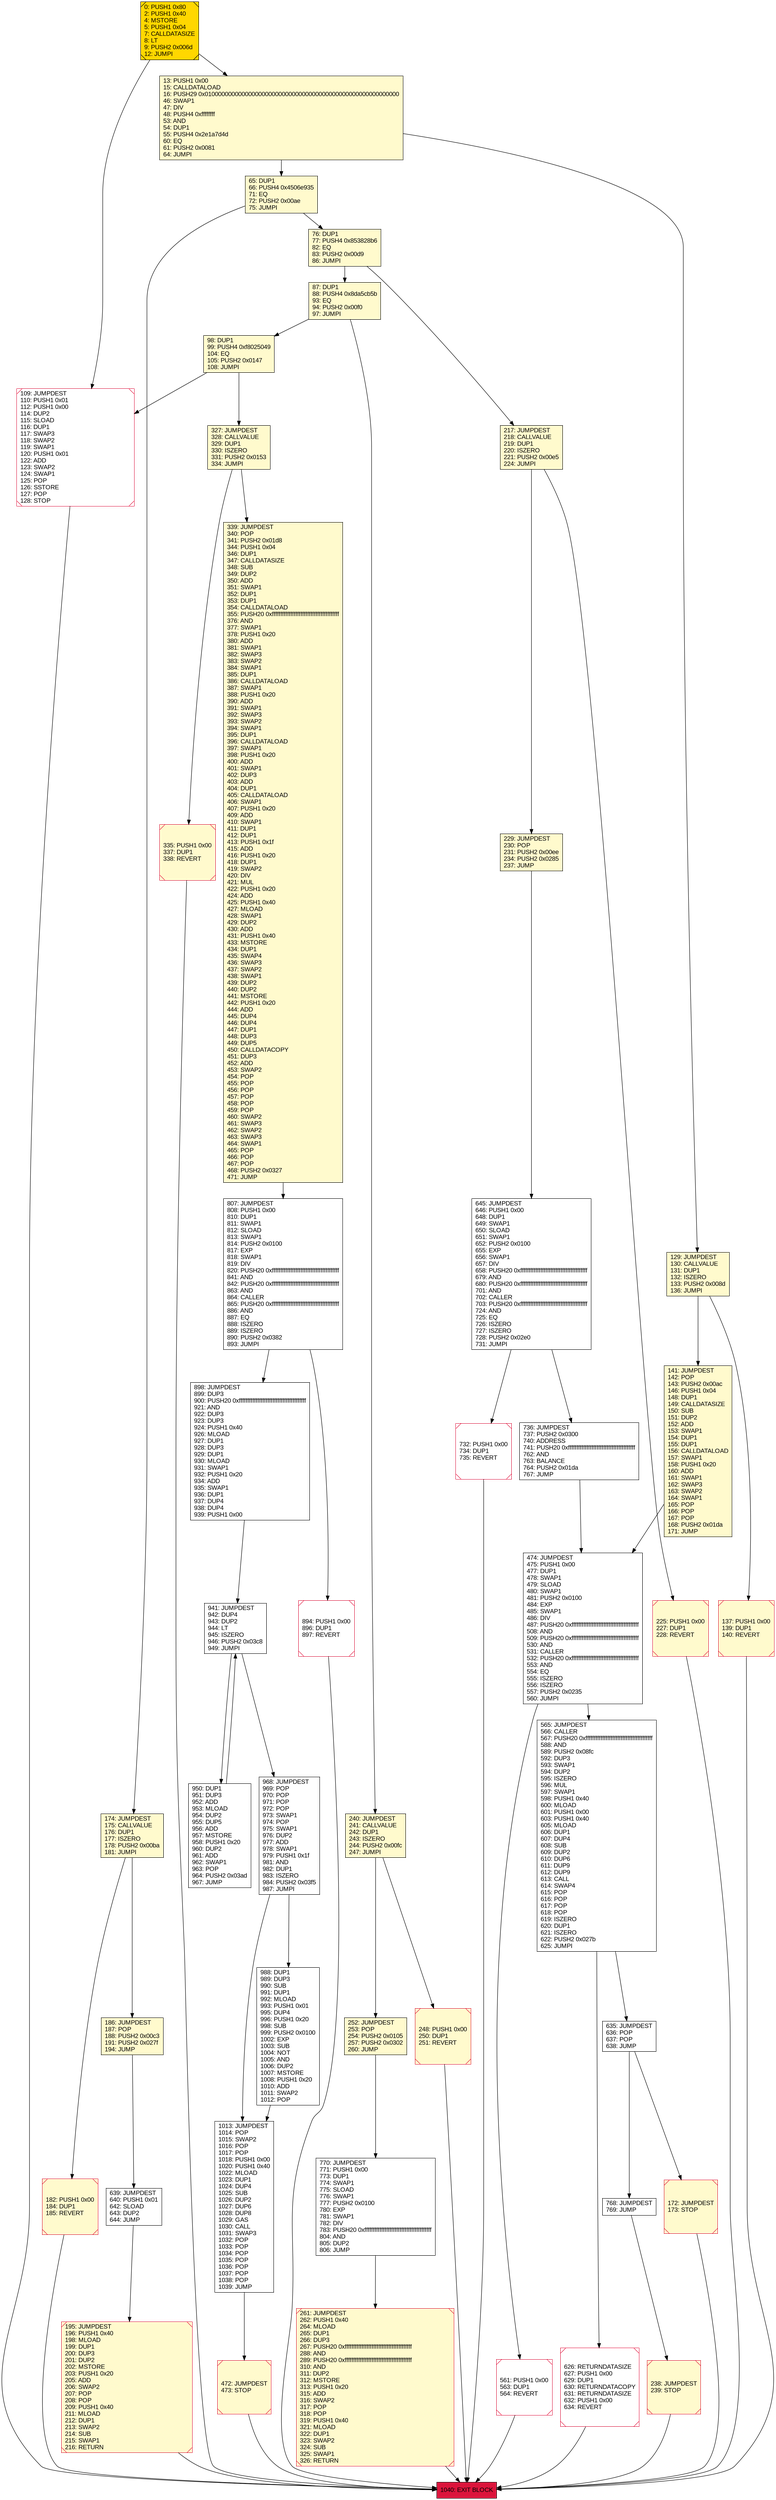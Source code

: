 digraph G {
bgcolor=transparent rankdir=UD;
node [shape=box style=filled color=black fillcolor=white fontname=arial fontcolor=black];
225 [label="225: PUSH1 0x00\l227: DUP1\l228: REVERT\l" fillcolor=lemonchiffon shape=Msquare color=crimson ];
565 [label="565: JUMPDEST\l566: CALLER\l567: PUSH20 0xffffffffffffffffffffffffffffffffffffffff\l588: AND\l589: PUSH2 0x08fc\l592: DUP3\l593: SWAP1\l594: DUP2\l595: ISZERO\l596: MUL\l597: SWAP1\l598: PUSH1 0x40\l600: MLOAD\l601: PUSH1 0x00\l603: PUSH1 0x40\l605: MLOAD\l606: DUP1\l607: DUP4\l608: SUB\l609: DUP2\l610: DUP6\l611: DUP9\l612: DUP9\l613: CALL\l614: SWAP4\l615: POP\l616: POP\l617: POP\l618: POP\l619: ISZERO\l620: DUP1\l621: ISZERO\l622: PUSH2 0x027b\l625: JUMPI\l" ];
736 [label="736: JUMPDEST\l737: PUSH2 0x0300\l740: ADDRESS\l741: PUSH20 0xffffffffffffffffffffffffffffffffffffffff\l762: AND\l763: BALANCE\l764: PUSH2 0x01da\l767: JUMP\l" ];
186 [label="186: JUMPDEST\l187: POP\l188: PUSH2 0x00c3\l191: PUSH2 0x027f\l194: JUMP\l" fillcolor=lemonchiffon ];
174 [label="174: JUMPDEST\l175: CALLVALUE\l176: DUP1\l177: ISZERO\l178: PUSH2 0x00ba\l181: JUMPI\l" fillcolor=lemonchiffon ];
472 [label="472: JUMPDEST\l473: STOP\l" fillcolor=lemonchiffon shape=Msquare color=crimson ];
217 [label="217: JUMPDEST\l218: CALLVALUE\l219: DUP1\l220: ISZERO\l221: PUSH2 0x00e5\l224: JUMPI\l" fillcolor=lemonchiffon ];
1040 [label="1040: EXIT BLOCK\l" fillcolor=crimson ];
561 [label="561: PUSH1 0x00\l563: DUP1\l564: REVERT\l" shape=Msquare color=crimson ];
474 [label="474: JUMPDEST\l475: PUSH1 0x00\l477: DUP1\l478: SWAP1\l479: SLOAD\l480: SWAP1\l481: PUSH2 0x0100\l484: EXP\l485: SWAP1\l486: DIV\l487: PUSH20 0xffffffffffffffffffffffffffffffffffffffff\l508: AND\l509: PUSH20 0xffffffffffffffffffffffffffffffffffffffff\l530: AND\l531: CALLER\l532: PUSH20 0xffffffffffffffffffffffffffffffffffffffff\l553: AND\l554: EQ\l555: ISZERO\l556: ISZERO\l557: PUSH2 0x0235\l560: JUMPI\l" ];
261 [label="261: JUMPDEST\l262: PUSH1 0x40\l264: MLOAD\l265: DUP1\l266: DUP3\l267: PUSH20 0xffffffffffffffffffffffffffffffffffffffff\l288: AND\l289: PUSH20 0xffffffffffffffffffffffffffffffffffffffff\l310: AND\l311: DUP2\l312: MSTORE\l313: PUSH1 0x20\l315: ADD\l316: SWAP2\l317: POP\l318: POP\l319: PUSH1 0x40\l321: MLOAD\l322: DUP1\l323: SWAP2\l324: SUB\l325: SWAP1\l326: RETURN\l" fillcolor=lemonchiffon shape=Msquare color=crimson ];
240 [label="240: JUMPDEST\l241: CALLVALUE\l242: DUP1\l243: ISZERO\l244: PUSH2 0x00fc\l247: JUMPI\l" fillcolor=lemonchiffon ];
182 [label="182: PUSH1 0x00\l184: DUP1\l185: REVERT\l" fillcolor=lemonchiffon shape=Msquare color=crimson ];
229 [label="229: JUMPDEST\l230: POP\l231: PUSH2 0x00ee\l234: PUSH2 0x0285\l237: JUMP\l" fillcolor=lemonchiffon ];
645 [label="645: JUMPDEST\l646: PUSH1 0x00\l648: DUP1\l649: SWAP1\l650: SLOAD\l651: SWAP1\l652: PUSH2 0x0100\l655: EXP\l656: SWAP1\l657: DIV\l658: PUSH20 0xffffffffffffffffffffffffffffffffffffffff\l679: AND\l680: PUSH20 0xffffffffffffffffffffffffffffffffffffffff\l701: AND\l702: CALLER\l703: PUSH20 0xffffffffffffffffffffffffffffffffffffffff\l724: AND\l725: EQ\l726: ISZERO\l727: ISZERO\l728: PUSH2 0x02e0\l731: JUMPI\l" ];
988 [label="988: DUP1\l989: DUP3\l990: SUB\l991: DUP1\l992: MLOAD\l993: PUSH1 0x01\l995: DUP4\l996: PUSH1 0x20\l998: SUB\l999: PUSH2 0x0100\l1002: EXP\l1003: SUB\l1004: NOT\l1005: AND\l1006: DUP2\l1007: MSTORE\l1008: PUSH1 0x20\l1010: ADD\l1011: SWAP2\l1012: POP\l" ];
339 [label="339: JUMPDEST\l340: POP\l341: PUSH2 0x01d8\l344: PUSH1 0x04\l346: DUP1\l347: CALLDATASIZE\l348: SUB\l349: DUP2\l350: ADD\l351: SWAP1\l352: DUP1\l353: DUP1\l354: CALLDATALOAD\l355: PUSH20 0xffffffffffffffffffffffffffffffffffffffff\l376: AND\l377: SWAP1\l378: PUSH1 0x20\l380: ADD\l381: SWAP1\l382: SWAP3\l383: SWAP2\l384: SWAP1\l385: DUP1\l386: CALLDATALOAD\l387: SWAP1\l388: PUSH1 0x20\l390: ADD\l391: SWAP1\l392: SWAP3\l393: SWAP2\l394: SWAP1\l395: DUP1\l396: CALLDATALOAD\l397: SWAP1\l398: PUSH1 0x20\l400: ADD\l401: SWAP1\l402: DUP3\l403: ADD\l404: DUP1\l405: CALLDATALOAD\l406: SWAP1\l407: PUSH1 0x20\l409: ADD\l410: SWAP1\l411: DUP1\l412: DUP1\l413: PUSH1 0x1f\l415: ADD\l416: PUSH1 0x20\l418: DUP1\l419: SWAP2\l420: DIV\l421: MUL\l422: PUSH1 0x20\l424: ADD\l425: PUSH1 0x40\l427: MLOAD\l428: SWAP1\l429: DUP2\l430: ADD\l431: PUSH1 0x40\l433: MSTORE\l434: DUP1\l435: SWAP4\l436: SWAP3\l437: SWAP2\l438: SWAP1\l439: DUP2\l440: DUP2\l441: MSTORE\l442: PUSH1 0x20\l444: ADD\l445: DUP4\l446: DUP4\l447: DUP1\l448: DUP3\l449: DUP5\l450: CALLDATACOPY\l451: DUP3\l452: ADD\l453: SWAP2\l454: POP\l455: POP\l456: POP\l457: POP\l458: POP\l459: POP\l460: SWAP2\l461: SWAP3\l462: SWAP2\l463: SWAP3\l464: SWAP1\l465: POP\l466: POP\l467: POP\l468: PUSH2 0x0327\l471: JUMP\l" fillcolor=lemonchiffon ];
248 [label="248: PUSH1 0x00\l250: DUP1\l251: REVERT\l" fillcolor=lemonchiffon shape=Msquare color=crimson ];
968 [label="968: JUMPDEST\l969: POP\l970: POP\l971: POP\l972: POP\l973: SWAP1\l974: POP\l975: SWAP1\l976: DUP2\l977: ADD\l978: SWAP1\l979: PUSH1 0x1f\l981: AND\l982: DUP1\l983: ISZERO\l984: PUSH2 0x03f5\l987: JUMPI\l" ];
894 [label="894: PUSH1 0x00\l896: DUP1\l897: REVERT\l" shape=Msquare color=crimson ];
87 [label="87: DUP1\l88: PUSH4 0x8da5cb5b\l93: EQ\l94: PUSH2 0x00f0\l97: JUMPI\l" fillcolor=lemonchiffon ];
141 [label="141: JUMPDEST\l142: POP\l143: PUSH2 0x00ac\l146: PUSH1 0x04\l148: DUP1\l149: CALLDATASIZE\l150: SUB\l151: DUP2\l152: ADD\l153: SWAP1\l154: DUP1\l155: DUP1\l156: CALLDATALOAD\l157: SWAP1\l158: PUSH1 0x20\l160: ADD\l161: SWAP1\l162: SWAP3\l163: SWAP2\l164: SWAP1\l165: POP\l166: POP\l167: POP\l168: PUSH2 0x01da\l171: JUMP\l" fillcolor=lemonchiffon ];
807 [label="807: JUMPDEST\l808: PUSH1 0x00\l810: DUP1\l811: SWAP1\l812: SLOAD\l813: SWAP1\l814: PUSH2 0x0100\l817: EXP\l818: SWAP1\l819: DIV\l820: PUSH20 0xffffffffffffffffffffffffffffffffffffffff\l841: AND\l842: PUSH20 0xffffffffffffffffffffffffffffffffffffffff\l863: AND\l864: CALLER\l865: PUSH20 0xffffffffffffffffffffffffffffffffffffffff\l886: AND\l887: EQ\l888: ISZERO\l889: ISZERO\l890: PUSH2 0x0382\l893: JUMPI\l" ];
252 [label="252: JUMPDEST\l253: POP\l254: PUSH2 0x0105\l257: PUSH2 0x0302\l260: JUMP\l" fillcolor=lemonchiffon ];
898 [label="898: JUMPDEST\l899: DUP3\l900: PUSH20 0xffffffffffffffffffffffffffffffffffffffff\l921: AND\l922: DUP3\l923: DUP3\l924: PUSH1 0x40\l926: MLOAD\l927: DUP1\l928: DUP3\l929: DUP1\l930: MLOAD\l931: SWAP1\l932: PUSH1 0x20\l934: ADD\l935: SWAP1\l936: DUP1\l937: DUP4\l938: DUP4\l939: PUSH1 0x00\l" ];
137 [label="137: PUSH1 0x00\l139: DUP1\l140: REVERT\l" fillcolor=lemonchiffon shape=Msquare color=crimson ];
0 [label="0: PUSH1 0x80\l2: PUSH1 0x40\l4: MSTORE\l5: PUSH1 0x04\l7: CALLDATASIZE\l8: LT\l9: PUSH2 0x006d\l12: JUMPI\l" fillcolor=lemonchiffon shape=Msquare fillcolor=gold ];
639 [label="639: JUMPDEST\l640: PUSH1 0x01\l642: SLOAD\l643: DUP2\l644: JUMP\l" ];
626 [label="626: RETURNDATASIZE\l627: PUSH1 0x00\l629: DUP1\l630: RETURNDATACOPY\l631: RETURNDATASIZE\l632: PUSH1 0x00\l634: REVERT\l" shape=Msquare color=crimson ];
65 [label="65: DUP1\l66: PUSH4 0x4506e935\l71: EQ\l72: PUSH2 0x00ae\l75: JUMPI\l" fillcolor=lemonchiffon ];
76 [label="76: DUP1\l77: PUSH4 0x853828b6\l82: EQ\l83: PUSH2 0x00d9\l86: JUMPI\l" fillcolor=lemonchiffon ];
335 [label="335: PUSH1 0x00\l337: DUP1\l338: REVERT\l" fillcolor=lemonchiffon shape=Msquare color=crimson ];
950 [label="950: DUP1\l951: DUP3\l952: ADD\l953: MLOAD\l954: DUP2\l955: DUP5\l956: ADD\l957: MSTORE\l958: PUSH1 0x20\l960: DUP2\l961: ADD\l962: SWAP1\l963: POP\l964: PUSH2 0x03ad\l967: JUMP\l" ];
195 [label="195: JUMPDEST\l196: PUSH1 0x40\l198: MLOAD\l199: DUP1\l200: DUP3\l201: DUP2\l202: MSTORE\l203: PUSH1 0x20\l205: ADD\l206: SWAP2\l207: POP\l208: POP\l209: PUSH1 0x40\l211: MLOAD\l212: DUP1\l213: SWAP2\l214: SUB\l215: SWAP1\l216: RETURN\l" fillcolor=lemonchiffon shape=Msquare color=crimson ];
635 [label="635: JUMPDEST\l636: POP\l637: POP\l638: JUMP\l" ];
770 [label="770: JUMPDEST\l771: PUSH1 0x00\l773: DUP1\l774: SWAP1\l775: SLOAD\l776: SWAP1\l777: PUSH2 0x0100\l780: EXP\l781: SWAP1\l782: DIV\l783: PUSH20 0xffffffffffffffffffffffffffffffffffffffff\l804: AND\l805: DUP2\l806: JUMP\l" ];
109 [label="109: JUMPDEST\l110: PUSH1 0x01\l112: PUSH1 0x00\l114: DUP2\l115: SLOAD\l116: DUP1\l117: SWAP3\l118: SWAP2\l119: SWAP1\l120: PUSH1 0x01\l122: ADD\l123: SWAP2\l124: SWAP1\l125: POP\l126: SSTORE\l127: POP\l128: STOP\l" shape=Msquare color=crimson ];
768 [label="768: JUMPDEST\l769: JUMP\l" ];
941 [label="941: JUMPDEST\l942: DUP4\l943: DUP2\l944: LT\l945: ISZERO\l946: PUSH2 0x03c8\l949: JUMPI\l" ];
98 [label="98: DUP1\l99: PUSH4 0xf8025049\l104: EQ\l105: PUSH2 0x0147\l108: JUMPI\l" fillcolor=lemonchiffon ];
172 [label="172: JUMPDEST\l173: STOP\l" fillcolor=lemonchiffon shape=Msquare color=crimson ];
238 [label="238: JUMPDEST\l239: STOP\l" fillcolor=lemonchiffon shape=Msquare color=crimson ];
13 [label="13: PUSH1 0x00\l15: CALLDATALOAD\l16: PUSH29 0x0100000000000000000000000000000000000000000000000000000000\l46: SWAP1\l47: DIV\l48: PUSH4 0xffffffff\l53: AND\l54: DUP1\l55: PUSH4 0x2e1a7d4d\l60: EQ\l61: PUSH2 0x0081\l64: JUMPI\l" fillcolor=lemonchiffon ];
327 [label="327: JUMPDEST\l328: CALLVALUE\l329: DUP1\l330: ISZERO\l331: PUSH2 0x0153\l334: JUMPI\l" fillcolor=lemonchiffon ];
129 [label="129: JUMPDEST\l130: CALLVALUE\l131: DUP1\l132: ISZERO\l133: PUSH2 0x008d\l136: JUMPI\l" fillcolor=lemonchiffon ];
732 [label="732: PUSH1 0x00\l734: DUP1\l735: REVERT\l" shape=Msquare color=crimson ];
1013 [label="1013: JUMPDEST\l1014: POP\l1015: SWAP2\l1016: POP\l1017: POP\l1018: PUSH1 0x00\l1020: PUSH1 0x40\l1022: MLOAD\l1023: DUP1\l1024: DUP4\l1025: SUB\l1026: DUP2\l1027: DUP6\l1028: DUP8\l1029: GAS\l1030: CALL\l1031: SWAP3\l1032: POP\l1033: POP\l1034: POP\l1035: POP\l1036: POP\l1037: POP\l1038: POP\l1039: JUMP\l" ];
229 -> 645;
561 -> 1040;
98 -> 327;
182 -> 1040;
635 -> 768;
635 -> 172;
968 -> 988;
98 -> 109;
174 -> 186;
941 -> 950;
950 -> 941;
65 -> 174;
327 -> 339;
76 -> 217;
109 -> 1040;
172 -> 1040;
645 -> 732;
565 -> 635;
137 -> 1040;
339 -> 807;
65 -> 76;
474 -> 561;
807 -> 898;
261 -> 1040;
13 -> 129;
248 -> 1040;
76 -> 87;
768 -> 238;
240 -> 248;
217 -> 225;
894 -> 1040;
225 -> 1040;
252 -> 770;
736 -> 474;
898 -> 941;
13 -> 65;
474 -> 565;
0 -> 13;
129 -> 137;
327 -> 335;
645 -> 736;
217 -> 229;
87 -> 98;
639 -> 195;
472 -> 1040;
0 -> 109;
129 -> 141;
174 -> 182;
195 -> 1040;
770 -> 261;
968 -> 1013;
988 -> 1013;
565 -> 626;
238 -> 1040;
941 -> 968;
732 -> 1040;
186 -> 639;
141 -> 474;
240 -> 252;
1013 -> 472;
87 -> 240;
626 -> 1040;
807 -> 894;
335 -> 1040;
}